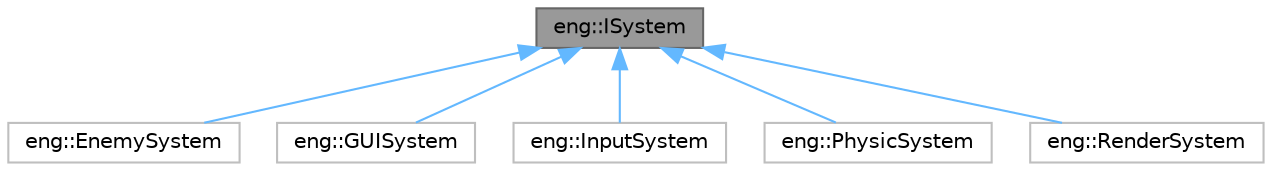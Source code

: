 digraph "eng::ISystem"
{
 // LATEX_PDF_SIZE
  bgcolor="transparent";
  edge [fontname=Helvetica,fontsize=10,labelfontname=Helvetica,labelfontsize=10];
  node [fontname=Helvetica,fontsize=10,shape=box,height=0.2,width=0.4];
  Node1 [label="eng::ISystem",height=0.2,width=0.4,color="gray40", fillcolor="grey60", style="filled", fontcolor="black",tooltip=" "];
  Node1 -> Node2 [dir="back",color="steelblue1",style="solid"];
  Node2 [label="eng::EnemySystem",height=0.2,width=0.4,color="grey75", fillcolor="white", style="filled",URL="$classeng_1_1_enemy_system.html",tooltip=" "];
  Node1 -> Node3 [dir="back",color="steelblue1",style="solid"];
  Node3 [label="eng::GUISystem",height=0.2,width=0.4,color="grey75", fillcolor="white", style="filled",URL="$classeng_1_1_g_u_i_system.html",tooltip=" "];
  Node1 -> Node4 [dir="back",color="steelblue1",style="solid"];
  Node4 [label="eng::InputSystem",height=0.2,width=0.4,color="grey75", fillcolor="white", style="filled",URL="$classeng_1_1_input_system.html",tooltip=" "];
  Node1 -> Node5 [dir="back",color="steelblue1",style="solid"];
  Node5 [label="eng::PhysicSystem",height=0.2,width=0.4,color="grey75", fillcolor="white", style="filled",URL="$classeng_1_1_physic_system.html",tooltip=" "];
  Node1 -> Node6 [dir="back",color="steelblue1",style="solid"];
  Node6 [label="eng::RenderSystem",height=0.2,width=0.4,color="grey75", fillcolor="white", style="filled",URL="$classeng_1_1_render_system.html",tooltip=" "];
}
